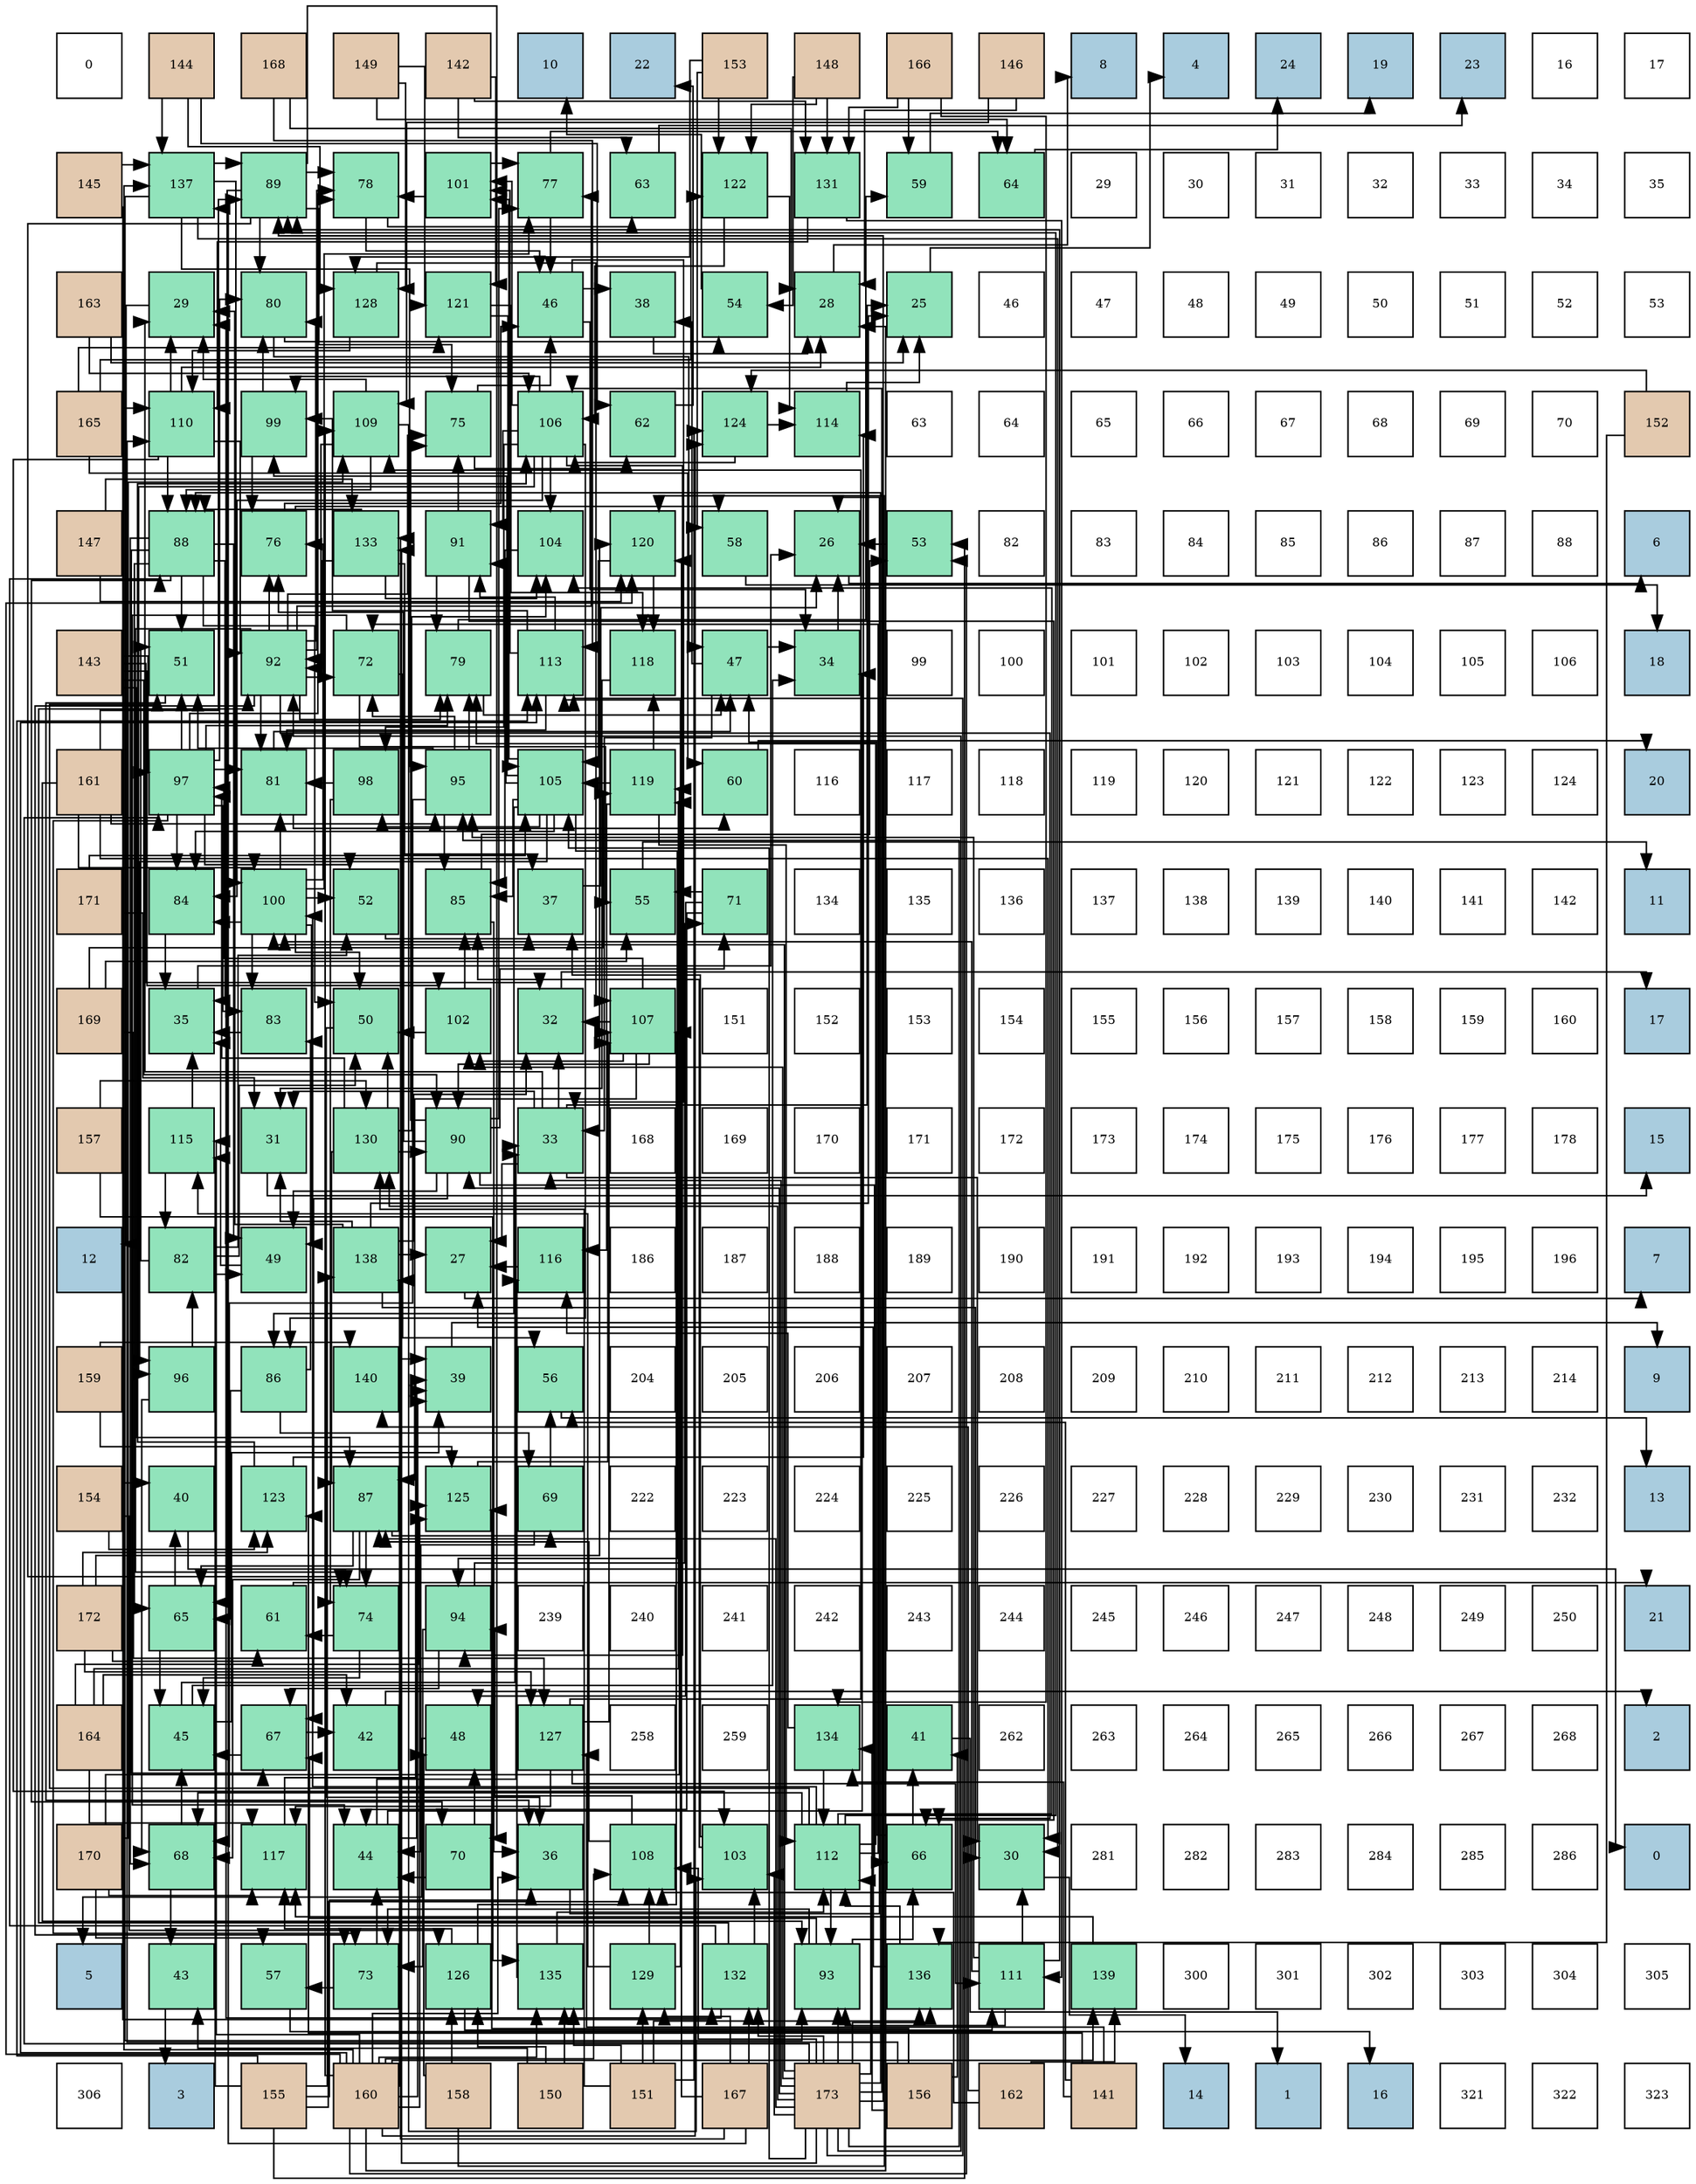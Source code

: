 digraph layout{
 rankdir=TB;
 splines=ortho;
 node [style=filled shape=square fixedsize=true width=0.6];
0[label="0", fontsize=8, fillcolor="#ffffff"];
1[label="144", fontsize=8, fillcolor="#e3c9af"];
2[label="168", fontsize=8, fillcolor="#e3c9af"];
3[label="149", fontsize=8, fillcolor="#e3c9af"];
4[label="142", fontsize=8, fillcolor="#e3c9af"];
5[label="10", fontsize=8, fillcolor="#a9ccde"];
6[label="22", fontsize=8, fillcolor="#a9ccde"];
7[label="153", fontsize=8, fillcolor="#e3c9af"];
8[label="148", fontsize=8, fillcolor="#e3c9af"];
9[label="166", fontsize=8, fillcolor="#e3c9af"];
10[label="146", fontsize=8, fillcolor="#e3c9af"];
11[label="8", fontsize=8, fillcolor="#a9ccde"];
12[label="4", fontsize=8, fillcolor="#a9ccde"];
13[label="24", fontsize=8, fillcolor="#a9ccde"];
14[label="19", fontsize=8, fillcolor="#a9ccde"];
15[label="23", fontsize=8, fillcolor="#a9ccde"];
16[label="16", fontsize=8, fillcolor="#ffffff"];
17[label="17", fontsize=8, fillcolor="#ffffff"];
18[label="145", fontsize=8, fillcolor="#e3c9af"];
19[label="137", fontsize=8, fillcolor="#91e3bb"];
20[label="89", fontsize=8, fillcolor="#91e3bb"];
21[label="78", fontsize=8, fillcolor="#91e3bb"];
22[label="101", fontsize=8, fillcolor="#91e3bb"];
23[label="77", fontsize=8, fillcolor="#91e3bb"];
24[label="63", fontsize=8, fillcolor="#91e3bb"];
25[label="122", fontsize=8, fillcolor="#91e3bb"];
26[label="131", fontsize=8, fillcolor="#91e3bb"];
27[label="59", fontsize=8, fillcolor="#91e3bb"];
28[label="64", fontsize=8, fillcolor="#91e3bb"];
29[label="29", fontsize=8, fillcolor="#ffffff"];
30[label="30", fontsize=8, fillcolor="#ffffff"];
31[label="31", fontsize=8, fillcolor="#ffffff"];
32[label="32", fontsize=8, fillcolor="#ffffff"];
33[label="33", fontsize=8, fillcolor="#ffffff"];
34[label="34", fontsize=8, fillcolor="#ffffff"];
35[label="35", fontsize=8, fillcolor="#ffffff"];
36[label="163", fontsize=8, fillcolor="#e3c9af"];
37[label="29", fontsize=8, fillcolor="#91e3bb"];
38[label="80", fontsize=8, fillcolor="#91e3bb"];
39[label="128", fontsize=8, fillcolor="#91e3bb"];
40[label="121", fontsize=8, fillcolor="#91e3bb"];
41[label="46", fontsize=8, fillcolor="#91e3bb"];
42[label="38", fontsize=8, fillcolor="#91e3bb"];
43[label="54", fontsize=8, fillcolor="#91e3bb"];
44[label="28", fontsize=8, fillcolor="#91e3bb"];
45[label="25", fontsize=8, fillcolor="#91e3bb"];
46[label="46", fontsize=8, fillcolor="#ffffff"];
47[label="47", fontsize=8, fillcolor="#ffffff"];
48[label="48", fontsize=8, fillcolor="#ffffff"];
49[label="49", fontsize=8, fillcolor="#ffffff"];
50[label="50", fontsize=8, fillcolor="#ffffff"];
51[label="51", fontsize=8, fillcolor="#ffffff"];
52[label="52", fontsize=8, fillcolor="#ffffff"];
53[label="53", fontsize=8, fillcolor="#ffffff"];
54[label="165", fontsize=8, fillcolor="#e3c9af"];
55[label="110", fontsize=8, fillcolor="#91e3bb"];
56[label="99", fontsize=8, fillcolor="#91e3bb"];
57[label="109", fontsize=8, fillcolor="#91e3bb"];
58[label="75", fontsize=8, fillcolor="#91e3bb"];
59[label="106", fontsize=8, fillcolor="#91e3bb"];
60[label="62", fontsize=8, fillcolor="#91e3bb"];
61[label="124", fontsize=8, fillcolor="#91e3bb"];
62[label="114", fontsize=8, fillcolor="#91e3bb"];
63[label="63", fontsize=8, fillcolor="#ffffff"];
64[label="64", fontsize=8, fillcolor="#ffffff"];
65[label="65", fontsize=8, fillcolor="#ffffff"];
66[label="66", fontsize=8, fillcolor="#ffffff"];
67[label="67", fontsize=8, fillcolor="#ffffff"];
68[label="68", fontsize=8, fillcolor="#ffffff"];
69[label="69", fontsize=8, fillcolor="#ffffff"];
70[label="70", fontsize=8, fillcolor="#ffffff"];
71[label="152", fontsize=8, fillcolor="#e3c9af"];
72[label="147", fontsize=8, fillcolor="#e3c9af"];
73[label="88", fontsize=8, fillcolor="#91e3bb"];
74[label="76", fontsize=8, fillcolor="#91e3bb"];
75[label="133", fontsize=8, fillcolor="#91e3bb"];
76[label="91", fontsize=8, fillcolor="#91e3bb"];
77[label="104", fontsize=8, fillcolor="#91e3bb"];
78[label="120", fontsize=8, fillcolor="#91e3bb"];
79[label="58", fontsize=8, fillcolor="#91e3bb"];
80[label="26", fontsize=8, fillcolor="#91e3bb"];
81[label="53", fontsize=8, fillcolor="#91e3bb"];
82[label="82", fontsize=8, fillcolor="#ffffff"];
83[label="83", fontsize=8, fillcolor="#ffffff"];
84[label="84", fontsize=8, fillcolor="#ffffff"];
85[label="85", fontsize=8, fillcolor="#ffffff"];
86[label="86", fontsize=8, fillcolor="#ffffff"];
87[label="87", fontsize=8, fillcolor="#ffffff"];
88[label="88", fontsize=8, fillcolor="#ffffff"];
89[label="6", fontsize=8, fillcolor="#a9ccde"];
90[label="143", fontsize=8, fillcolor="#e3c9af"];
91[label="51", fontsize=8, fillcolor="#91e3bb"];
92[label="92", fontsize=8, fillcolor="#91e3bb"];
93[label="72", fontsize=8, fillcolor="#91e3bb"];
94[label="79", fontsize=8, fillcolor="#91e3bb"];
95[label="113", fontsize=8, fillcolor="#91e3bb"];
96[label="118", fontsize=8, fillcolor="#91e3bb"];
97[label="47", fontsize=8, fillcolor="#91e3bb"];
98[label="34", fontsize=8, fillcolor="#91e3bb"];
99[label="99", fontsize=8, fillcolor="#ffffff"];
100[label="100", fontsize=8, fillcolor="#ffffff"];
101[label="101", fontsize=8, fillcolor="#ffffff"];
102[label="102", fontsize=8, fillcolor="#ffffff"];
103[label="103", fontsize=8, fillcolor="#ffffff"];
104[label="104", fontsize=8, fillcolor="#ffffff"];
105[label="105", fontsize=8, fillcolor="#ffffff"];
106[label="106", fontsize=8, fillcolor="#ffffff"];
107[label="18", fontsize=8, fillcolor="#a9ccde"];
108[label="161", fontsize=8, fillcolor="#e3c9af"];
109[label="97", fontsize=8, fillcolor="#91e3bb"];
110[label="81", fontsize=8, fillcolor="#91e3bb"];
111[label="98", fontsize=8, fillcolor="#91e3bb"];
112[label="95", fontsize=8, fillcolor="#91e3bb"];
113[label="105", fontsize=8, fillcolor="#91e3bb"];
114[label="119", fontsize=8, fillcolor="#91e3bb"];
115[label="60", fontsize=8, fillcolor="#91e3bb"];
116[label="116", fontsize=8, fillcolor="#ffffff"];
117[label="117", fontsize=8, fillcolor="#ffffff"];
118[label="118", fontsize=8, fillcolor="#ffffff"];
119[label="119", fontsize=8, fillcolor="#ffffff"];
120[label="120", fontsize=8, fillcolor="#ffffff"];
121[label="121", fontsize=8, fillcolor="#ffffff"];
122[label="122", fontsize=8, fillcolor="#ffffff"];
123[label="123", fontsize=8, fillcolor="#ffffff"];
124[label="124", fontsize=8, fillcolor="#ffffff"];
125[label="20", fontsize=8, fillcolor="#a9ccde"];
126[label="171", fontsize=8, fillcolor="#e3c9af"];
127[label="84", fontsize=8, fillcolor="#91e3bb"];
128[label="100", fontsize=8, fillcolor="#91e3bb"];
129[label="52", fontsize=8, fillcolor="#91e3bb"];
130[label="85", fontsize=8, fillcolor="#91e3bb"];
131[label="37", fontsize=8, fillcolor="#91e3bb"];
132[label="55", fontsize=8, fillcolor="#91e3bb"];
133[label="71", fontsize=8, fillcolor="#91e3bb"];
134[label="134", fontsize=8, fillcolor="#ffffff"];
135[label="135", fontsize=8, fillcolor="#ffffff"];
136[label="136", fontsize=8, fillcolor="#ffffff"];
137[label="137", fontsize=8, fillcolor="#ffffff"];
138[label="138", fontsize=8, fillcolor="#ffffff"];
139[label="139", fontsize=8, fillcolor="#ffffff"];
140[label="140", fontsize=8, fillcolor="#ffffff"];
141[label="141", fontsize=8, fillcolor="#ffffff"];
142[label="142", fontsize=8, fillcolor="#ffffff"];
143[label="11", fontsize=8, fillcolor="#a9ccde"];
144[label="169", fontsize=8, fillcolor="#e3c9af"];
145[label="35", fontsize=8, fillcolor="#91e3bb"];
146[label="83", fontsize=8, fillcolor="#91e3bb"];
147[label="50", fontsize=8, fillcolor="#91e3bb"];
148[label="102", fontsize=8, fillcolor="#91e3bb"];
149[label="32", fontsize=8, fillcolor="#91e3bb"];
150[label="107", fontsize=8, fillcolor="#91e3bb"];
151[label="151", fontsize=8, fillcolor="#ffffff"];
152[label="152", fontsize=8, fillcolor="#ffffff"];
153[label="153", fontsize=8, fillcolor="#ffffff"];
154[label="154", fontsize=8, fillcolor="#ffffff"];
155[label="155", fontsize=8, fillcolor="#ffffff"];
156[label="156", fontsize=8, fillcolor="#ffffff"];
157[label="157", fontsize=8, fillcolor="#ffffff"];
158[label="158", fontsize=8, fillcolor="#ffffff"];
159[label="159", fontsize=8, fillcolor="#ffffff"];
160[label="160", fontsize=8, fillcolor="#ffffff"];
161[label="17", fontsize=8, fillcolor="#a9ccde"];
162[label="157", fontsize=8, fillcolor="#e3c9af"];
163[label="115", fontsize=8, fillcolor="#91e3bb"];
164[label="31", fontsize=8, fillcolor="#91e3bb"];
165[label="130", fontsize=8, fillcolor="#91e3bb"];
166[label="90", fontsize=8, fillcolor="#91e3bb"];
167[label="33", fontsize=8, fillcolor="#91e3bb"];
168[label="168", fontsize=8, fillcolor="#ffffff"];
169[label="169", fontsize=8, fillcolor="#ffffff"];
170[label="170", fontsize=8, fillcolor="#ffffff"];
171[label="171", fontsize=8, fillcolor="#ffffff"];
172[label="172", fontsize=8, fillcolor="#ffffff"];
173[label="173", fontsize=8, fillcolor="#ffffff"];
174[label="174", fontsize=8, fillcolor="#ffffff"];
175[label="175", fontsize=8, fillcolor="#ffffff"];
176[label="176", fontsize=8, fillcolor="#ffffff"];
177[label="177", fontsize=8, fillcolor="#ffffff"];
178[label="178", fontsize=8, fillcolor="#ffffff"];
179[label="15", fontsize=8, fillcolor="#a9ccde"];
180[label="12", fontsize=8, fillcolor="#a9ccde"];
181[label="82", fontsize=8, fillcolor="#91e3bb"];
182[label="49", fontsize=8, fillcolor="#91e3bb"];
183[label="138", fontsize=8, fillcolor="#91e3bb"];
184[label="27", fontsize=8, fillcolor="#91e3bb"];
185[label="116", fontsize=8, fillcolor="#91e3bb"];
186[label="186", fontsize=8, fillcolor="#ffffff"];
187[label="187", fontsize=8, fillcolor="#ffffff"];
188[label="188", fontsize=8, fillcolor="#ffffff"];
189[label="189", fontsize=8, fillcolor="#ffffff"];
190[label="190", fontsize=8, fillcolor="#ffffff"];
191[label="191", fontsize=8, fillcolor="#ffffff"];
192[label="192", fontsize=8, fillcolor="#ffffff"];
193[label="193", fontsize=8, fillcolor="#ffffff"];
194[label="194", fontsize=8, fillcolor="#ffffff"];
195[label="195", fontsize=8, fillcolor="#ffffff"];
196[label="196", fontsize=8, fillcolor="#ffffff"];
197[label="7", fontsize=8, fillcolor="#a9ccde"];
198[label="159", fontsize=8, fillcolor="#e3c9af"];
199[label="96", fontsize=8, fillcolor="#91e3bb"];
200[label="86", fontsize=8, fillcolor="#91e3bb"];
201[label="140", fontsize=8, fillcolor="#91e3bb"];
202[label="39", fontsize=8, fillcolor="#91e3bb"];
203[label="56", fontsize=8, fillcolor="#91e3bb"];
204[label="204", fontsize=8, fillcolor="#ffffff"];
205[label="205", fontsize=8, fillcolor="#ffffff"];
206[label="206", fontsize=8, fillcolor="#ffffff"];
207[label="207", fontsize=8, fillcolor="#ffffff"];
208[label="208", fontsize=8, fillcolor="#ffffff"];
209[label="209", fontsize=8, fillcolor="#ffffff"];
210[label="210", fontsize=8, fillcolor="#ffffff"];
211[label="211", fontsize=8, fillcolor="#ffffff"];
212[label="212", fontsize=8, fillcolor="#ffffff"];
213[label="213", fontsize=8, fillcolor="#ffffff"];
214[label="214", fontsize=8, fillcolor="#ffffff"];
215[label="9", fontsize=8, fillcolor="#a9ccde"];
216[label="154", fontsize=8, fillcolor="#e3c9af"];
217[label="40", fontsize=8, fillcolor="#91e3bb"];
218[label="123", fontsize=8, fillcolor="#91e3bb"];
219[label="87", fontsize=8, fillcolor="#91e3bb"];
220[label="125", fontsize=8, fillcolor="#91e3bb"];
221[label="69", fontsize=8, fillcolor="#91e3bb"];
222[label="222", fontsize=8, fillcolor="#ffffff"];
223[label="223", fontsize=8, fillcolor="#ffffff"];
224[label="224", fontsize=8, fillcolor="#ffffff"];
225[label="225", fontsize=8, fillcolor="#ffffff"];
226[label="226", fontsize=8, fillcolor="#ffffff"];
227[label="227", fontsize=8, fillcolor="#ffffff"];
228[label="228", fontsize=8, fillcolor="#ffffff"];
229[label="229", fontsize=8, fillcolor="#ffffff"];
230[label="230", fontsize=8, fillcolor="#ffffff"];
231[label="231", fontsize=8, fillcolor="#ffffff"];
232[label="232", fontsize=8, fillcolor="#ffffff"];
233[label="13", fontsize=8, fillcolor="#a9ccde"];
234[label="172", fontsize=8, fillcolor="#e3c9af"];
235[label="65", fontsize=8, fillcolor="#91e3bb"];
236[label="61", fontsize=8, fillcolor="#91e3bb"];
237[label="74", fontsize=8, fillcolor="#91e3bb"];
238[label="94", fontsize=8, fillcolor="#91e3bb"];
239[label="239", fontsize=8, fillcolor="#ffffff"];
240[label="240", fontsize=8, fillcolor="#ffffff"];
241[label="241", fontsize=8, fillcolor="#ffffff"];
242[label="242", fontsize=8, fillcolor="#ffffff"];
243[label="243", fontsize=8, fillcolor="#ffffff"];
244[label="244", fontsize=8, fillcolor="#ffffff"];
245[label="245", fontsize=8, fillcolor="#ffffff"];
246[label="246", fontsize=8, fillcolor="#ffffff"];
247[label="247", fontsize=8, fillcolor="#ffffff"];
248[label="248", fontsize=8, fillcolor="#ffffff"];
249[label="249", fontsize=8, fillcolor="#ffffff"];
250[label="250", fontsize=8, fillcolor="#ffffff"];
251[label="21", fontsize=8, fillcolor="#a9ccde"];
252[label="164", fontsize=8, fillcolor="#e3c9af"];
253[label="45", fontsize=8, fillcolor="#91e3bb"];
254[label="67", fontsize=8, fillcolor="#91e3bb"];
255[label="42", fontsize=8, fillcolor="#91e3bb"];
256[label="48", fontsize=8, fillcolor="#91e3bb"];
257[label="127", fontsize=8, fillcolor="#91e3bb"];
258[label="258", fontsize=8, fillcolor="#ffffff"];
259[label="259", fontsize=8, fillcolor="#ffffff"];
260[label="134", fontsize=8, fillcolor="#91e3bb"];
261[label="41", fontsize=8, fillcolor="#91e3bb"];
262[label="262", fontsize=8, fillcolor="#ffffff"];
263[label="263", fontsize=8, fillcolor="#ffffff"];
264[label="264", fontsize=8, fillcolor="#ffffff"];
265[label="265", fontsize=8, fillcolor="#ffffff"];
266[label="266", fontsize=8, fillcolor="#ffffff"];
267[label="267", fontsize=8, fillcolor="#ffffff"];
268[label="268", fontsize=8, fillcolor="#ffffff"];
269[label="2", fontsize=8, fillcolor="#a9ccde"];
270[label="170", fontsize=8, fillcolor="#e3c9af"];
271[label="68", fontsize=8, fillcolor="#91e3bb"];
272[label="117", fontsize=8, fillcolor="#91e3bb"];
273[label="44", fontsize=8, fillcolor="#91e3bb"];
274[label="70", fontsize=8, fillcolor="#91e3bb"];
275[label="36", fontsize=8, fillcolor="#91e3bb"];
276[label="108", fontsize=8, fillcolor="#91e3bb"];
277[label="103", fontsize=8, fillcolor="#91e3bb"];
278[label="112", fontsize=8, fillcolor="#91e3bb"];
279[label="66", fontsize=8, fillcolor="#91e3bb"];
280[label="30", fontsize=8, fillcolor="#91e3bb"];
281[label="281", fontsize=8, fillcolor="#ffffff"];
282[label="282", fontsize=8, fillcolor="#ffffff"];
283[label="283", fontsize=8, fillcolor="#ffffff"];
284[label="284", fontsize=8, fillcolor="#ffffff"];
285[label="285", fontsize=8, fillcolor="#ffffff"];
286[label="286", fontsize=8, fillcolor="#ffffff"];
287[label="0", fontsize=8, fillcolor="#a9ccde"];
288[label="5", fontsize=8, fillcolor="#a9ccde"];
289[label="43", fontsize=8, fillcolor="#91e3bb"];
290[label="57", fontsize=8, fillcolor="#91e3bb"];
291[label="73", fontsize=8, fillcolor="#91e3bb"];
292[label="126", fontsize=8, fillcolor="#91e3bb"];
293[label="135", fontsize=8, fillcolor="#91e3bb"];
294[label="129", fontsize=8, fillcolor="#91e3bb"];
295[label="132", fontsize=8, fillcolor="#91e3bb"];
296[label="93", fontsize=8, fillcolor="#91e3bb"];
297[label="136", fontsize=8, fillcolor="#91e3bb"];
298[label="111", fontsize=8, fillcolor="#91e3bb"];
299[label="139", fontsize=8, fillcolor="#91e3bb"];
300[label="300", fontsize=8, fillcolor="#ffffff"];
301[label="301", fontsize=8, fillcolor="#ffffff"];
302[label="302", fontsize=8, fillcolor="#ffffff"];
303[label="303", fontsize=8, fillcolor="#ffffff"];
304[label="304", fontsize=8, fillcolor="#ffffff"];
305[label="305", fontsize=8, fillcolor="#ffffff"];
306[label="306", fontsize=8, fillcolor="#ffffff"];
307[label="3", fontsize=8, fillcolor="#a9ccde"];
308[label="155", fontsize=8, fillcolor="#e3c9af"];
309[label="160", fontsize=8, fillcolor="#e3c9af"];
310[label="158", fontsize=8, fillcolor="#e3c9af"];
311[label="150", fontsize=8, fillcolor="#e3c9af"];
312[label="151", fontsize=8, fillcolor="#e3c9af"];
313[label="167", fontsize=8, fillcolor="#e3c9af"];
314[label="173", fontsize=8, fillcolor="#e3c9af"];
315[label="156", fontsize=8, fillcolor="#e3c9af"];
316[label="162", fontsize=8, fillcolor="#e3c9af"];
317[label="141", fontsize=8, fillcolor="#e3c9af"];
318[label="14", fontsize=8, fillcolor="#a9ccde"];
319[label="1", fontsize=8, fillcolor="#a9ccde"];
320[label="16", fontsize=8, fillcolor="#a9ccde"];
321[label="321", fontsize=8, fillcolor="#ffffff"];
322[label="322", fontsize=8, fillcolor="#ffffff"];
323[label="323", fontsize=8, fillcolor="#ffffff"];
edge [constraint=false, style=vis];45 -> 12;
80 -> 89;
184 -> 197;
44 -> 11;
37 -> 180;
280 -> 318;
164 -> 179;
149 -> 161;
167 -> 45;
167 -> 184;
167 -> 37;
167 -> 280;
167 -> 164;
167 -> 149;
98 -> 80;
145 -> 80;
275 -> 80;
131 -> 80;
42 -> 44;
202 -> 215;
217 -> 287;
261 -> 319;
255 -> 269;
289 -> 307;
273 -> 167;
273 -> 98;
273 -> 202;
253 -> 167;
253 -> 98;
253 -> 202;
41 -> 167;
41 -> 98;
41 -> 42;
97 -> 167;
97 -> 98;
97 -> 42;
256 -> 288;
182 -> 145;
147 -> 275;
91 -> 275;
129 -> 131;
81 -> 80;
43 -> 5;
132 -> 143;
203 -> 233;
290 -> 320;
79 -> 107;
27 -> 14;
115 -> 125;
236 -> 251;
60 -> 6;
24 -> 15;
28 -> 13;
235 -> 217;
235 -> 253;
279 -> 261;
279 -> 97;
254 -> 255;
254 -> 253;
271 -> 289;
271 -> 253;
221 -> 273;
221 -> 203;
274 -> 273;
274 -> 256;
133 -> 273;
133 -> 256;
133 -> 132;
93 -> 273;
93 -> 132;
93 -> 203;
291 -> 273;
291 -> 290;
237 -> 253;
237 -> 236;
58 -> 41;
58 -> 60;
74 -> 41;
74 -> 79;
23 -> 41;
23 -> 28;
21 -> 41;
21 -> 24;
94 -> 97;
94 -> 27;
38 -> 97;
38 -> 43;
110 -> 97;
110 -> 115;
181 -> 182;
181 -> 147;
181 -> 91;
181 -> 129;
146 -> 145;
127 -> 145;
130 -> 275;
130 -> 81;
200 -> 235;
200 -> 221;
200 -> 146;
219 -> 235;
219 -> 271;
219 -> 221;
219 -> 237;
73 -> 145;
73 -> 182;
73 -> 147;
73 -> 91;
73 -> 235;
73 -> 254;
73 -> 271;
73 -> 274;
20 -> 235;
20 -> 274;
20 -> 237;
20 -> 58;
20 -> 21;
20 -> 38;
166 -> 182;
166 -> 279;
166 -> 254;
166 -> 133;
166 -> 58;
166 -> 74;
166 -> 23;
76 -> 279;
76 -> 58;
76 -> 94;
92 -> 279;
92 -> 93;
92 -> 291;
92 -> 237;
92 -> 58;
92 -> 74;
92 -> 23;
92 -> 21;
92 -> 94;
92 -> 38;
92 -> 110;
296 -> 279;
296 -> 254;
296 -> 291;
238 -> 254;
238 -> 133;
238 -> 291;
112 -> 91;
112 -> 271;
112 -> 93;
112 -> 94;
112 -> 130;
199 -> 271;
199 -> 181;
109 -> 91;
109 -> 129;
109 -> 291;
109 -> 21;
109 -> 94;
109 -> 38;
109 -> 110;
109 -> 146;
109 -> 127;
111 -> 237;
111 -> 110;
56 -> 74;
56 -> 38;
128 -> 182;
128 -> 147;
128 -> 129;
128 -> 74;
128 -> 23;
128 -> 110;
128 -> 146;
128 -> 127;
22 -> 23;
22 -> 21;
148 -> 147;
148 -> 130;
277 -> 131;
277 -> 130;
77 -> 130;
113 -> 127;
113 -> 130;
113 -> 200;
113 -> 76;
113 -> 238;
113 -> 199;
113 -> 111;
113 -> 56;
113 -> 22;
59 -> 127;
59 -> 200;
59 -> 76;
59 -> 238;
59 -> 199;
59 -> 111;
59 -> 56;
59 -> 22;
59 -> 77;
150 -> 149;
150 -> 219;
150 -> 166;
150 -> 109;
150 -> 148;
276 -> 219;
276 -> 238;
57 -> 37;
57 -> 73;
57 -> 92;
57 -> 277;
55 -> 44;
55 -> 37;
55 -> 73;
55 -> 92;
55 -> 277;
298 -> 280;
298 -> 20;
298 -> 296;
298 -> 112;
298 -> 128;
278 -> 91;
278 -> 271;
278 -> 93;
278 -> 94;
278 -> 20;
278 -> 296;
278 -> 128;
278 -> 77;
95 -> 110;
95 -> 76;
95 -> 56;
95 -> 22;
62 -> 45;
163 -> 145;
163 -> 181;
185 -> 184;
272 -> 202;
96 -> 164;
114 -> 113;
114 -> 278;
114 -> 185;
114 -> 96;
78 -> 113;
78 -> 96;
40 -> 113;
40 -> 96;
25 -> 59;
25 -> 62;
218 -> 59;
218 -> 62;
61 -> 59;
61 -> 62;
220 -> 150;
292 -> 150;
292 -> 298;
292 -> 272;
257 -> 150;
257 -> 57;
257 -> 298;
257 -> 272;
39 -> 150;
39 -> 55;
294 -> 276;
294 -> 95;
294 -> 163;
165 -> 147;
165 -> 219;
165 -> 166;
165 -> 109;
165 -> 77;
26 -> 55;
26 -> 298;
295 -> 37;
295 -> 73;
295 -> 92;
295 -> 277;
75 -> 131;
75 -> 73;
75 -> 92;
75 -> 77;
260 -> 278;
260 -> 185;
293 -> 278;
293 -> 185;
297 -> 184;
297 -> 278;
19 -> 280;
19 -> 20;
19 -> 296;
19 -> 112;
19 -> 128;
183 -> 45;
183 -> 184;
183 -> 37;
183 -> 280;
183 -> 164;
183 -> 149;
299 -> 272;
201 -> 202;
317 -> 203;
317 -> 218;
317 -> 257;
317 -> 260;
4 -> 24;
4 -> 40;
4 -> 26;
90 -> 149;
90 -> 219;
90 -> 166;
90 -> 109;
90 -> 148;
1 -> 60;
1 -> 39;
1 -> 19;
18 -> 295;
18 -> 19;
10 -> 44;
10 -> 57;
72 -> 78;
72 -> 75;
8 -> 43;
8 -> 25;
8 -> 26;
3 -> 28;
3 -> 40;
3 -> 39;
311 -> 289;
311 -> 292;
311 -> 293;
312 -> 61;
312 -> 294;
312 -> 165;
312 -> 293;
312 -> 297;
71 -> 61;
71 -> 297;
7 -> 79;
7 -> 25;
7 -> 39;
216 -> 217;
216 -> 218;
216 -> 292;
308 -> 275;
308 -> 81;
308 -> 276;
308 -> 95;
308 -> 163;
308 -> 183;
315 -> 261;
315 -> 55;
315 -> 220;
315 -> 260;
162 -> 165;
162 -> 293;
310 -> 256;
310 -> 78;
310 -> 292;
198 -> 220;
198 -> 201;
309 -> 44;
309 -> 275;
309 -> 202;
309 -> 81;
309 -> 276;
309 -> 57;
309 -> 95;
309 -> 163;
309 -> 78;
309 -> 61;
309 -> 220;
309 -> 293;
309 -> 19;
309 -> 183;
309 -> 299;
108 -> 280;
108 -> 20;
108 -> 296;
108 -> 112;
108 -> 128;
316 -> 276;
316 -> 299;
316 -> 201;
36 -> 45;
36 -> 59;
252 -> 255;
252 -> 272;
252 -> 114;
252 -> 220;
54 -> 115;
54 -> 55;
54 -> 40;
54 -> 25;
9 -> 27;
9 -> 26;
9 -> 260;
313 -> 78;
313 -> 294;
313 -> 295;
313 -> 75;
313 -> 19;
2 -> 44;
2 -> 95;
144 -> 132;
144 -> 114;
144 -> 257;
270 -> 290;
270 -> 57;
270 -> 272;
270 -> 114;
126 -> 164;
126 -> 113;
234 -> 236;
234 -> 78;
234 -> 218;
234 -> 257;
314 -> 167;
314 -> 219;
314 -> 73;
314 -> 20;
314 -> 166;
314 -> 92;
314 -> 296;
314 -> 112;
314 -> 109;
314 -> 128;
314 -> 148;
314 -> 277;
314 -> 113;
314 -> 59;
314 -> 276;
314 -> 278;
314 -> 95;
314 -> 165;
314 -> 295;
314 -> 75;
314 -> 297;
edge [constraint=true, style=invis];
0 -> 18 -> 36 -> 54 -> 72 -> 90 -> 108 -> 126 -> 144 -> 162 -> 180 -> 198 -> 216 -> 234 -> 252 -> 270 -> 288 -> 306;
1 -> 19 -> 37 -> 55 -> 73 -> 91 -> 109 -> 127 -> 145 -> 163 -> 181 -> 199 -> 217 -> 235 -> 253 -> 271 -> 289 -> 307;
2 -> 20 -> 38 -> 56 -> 74 -> 92 -> 110 -> 128 -> 146 -> 164 -> 182 -> 200 -> 218 -> 236 -> 254 -> 272 -> 290 -> 308;
3 -> 21 -> 39 -> 57 -> 75 -> 93 -> 111 -> 129 -> 147 -> 165 -> 183 -> 201 -> 219 -> 237 -> 255 -> 273 -> 291 -> 309;
4 -> 22 -> 40 -> 58 -> 76 -> 94 -> 112 -> 130 -> 148 -> 166 -> 184 -> 202 -> 220 -> 238 -> 256 -> 274 -> 292 -> 310;
5 -> 23 -> 41 -> 59 -> 77 -> 95 -> 113 -> 131 -> 149 -> 167 -> 185 -> 203 -> 221 -> 239 -> 257 -> 275 -> 293 -> 311;
6 -> 24 -> 42 -> 60 -> 78 -> 96 -> 114 -> 132 -> 150 -> 168 -> 186 -> 204 -> 222 -> 240 -> 258 -> 276 -> 294 -> 312;
7 -> 25 -> 43 -> 61 -> 79 -> 97 -> 115 -> 133 -> 151 -> 169 -> 187 -> 205 -> 223 -> 241 -> 259 -> 277 -> 295 -> 313;
8 -> 26 -> 44 -> 62 -> 80 -> 98 -> 116 -> 134 -> 152 -> 170 -> 188 -> 206 -> 224 -> 242 -> 260 -> 278 -> 296 -> 314;
9 -> 27 -> 45 -> 63 -> 81 -> 99 -> 117 -> 135 -> 153 -> 171 -> 189 -> 207 -> 225 -> 243 -> 261 -> 279 -> 297 -> 315;
10 -> 28 -> 46 -> 64 -> 82 -> 100 -> 118 -> 136 -> 154 -> 172 -> 190 -> 208 -> 226 -> 244 -> 262 -> 280 -> 298 -> 316;
11 -> 29 -> 47 -> 65 -> 83 -> 101 -> 119 -> 137 -> 155 -> 173 -> 191 -> 209 -> 227 -> 245 -> 263 -> 281 -> 299 -> 317;
12 -> 30 -> 48 -> 66 -> 84 -> 102 -> 120 -> 138 -> 156 -> 174 -> 192 -> 210 -> 228 -> 246 -> 264 -> 282 -> 300 -> 318;
13 -> 31 -> 49 -> 67 -> 85 -> 103 -> 121 -> 139 -> 157 -> 175 -> 193 -> 211 -> 229 -> 247 -> 265 -> 283 -> 301 -> 319;
14 -> 32 -> 50 -> 68 -> 86 -> 104 -> 122 -> 140 -> 158 -> 176 -> 194 -> 212 -> 230 -> 248 -> 266 -> 284 -> 302 -> 320;
15 -> 33 -> 51 -> 69 -> 87 -> 105 -> 123 -> 141 -> 159 -> 177 -> 195 -> 213 -> 231 -> 249 -> 267 -> 285 -> 303 -> 321;
16 -> 34 -> 52 -> 70 -> 88 -> 106 -> 124 -> 142 -> 160 -> 178 -> 196 -> 214 -> 232 -> 250 -> 268 -> 286 -> 304 -> 322;
17 -> 35 -> 53 -> 71 -> 89 -> 107 -> 125 -> 143 -> 161 -> 179 -> 197 -> 215 -> 233 -> 251 -> 269 -> 287 -> 305 -> 323;
rank = same {0 -> 1 -> 2 -> 3 -> 4 -> 5 -> 6 -> 7 -> 8 -> 9 -> 10 -> 11 -> 12 -> 13 -> 14 -> 15 -> 16 -> 17};
rank = same {18 -> 19 -> 20 -> 21 -> 22 -> 23 -> 24 -> 25 -> 26 -> 27 -> 28 -> 29 -> 30 -> 31 -> 32 -> 33 -> 34 -> 35};
rank = same {36 -> 37 -> 38 -> 39 -> 40 -> 41 -> 42 -> 43 -> 44 -> 45 -> 46 -> 47 -> 48 -> 49 -> 50 -> 51 -> 52 -> 53};
rank = same {54 -> 55 -> 56 -> 57 -> 58 -> 59 -> 60 -> 61 -> 62 -> 63 -> 64 -> 65 -> 66 -> 67 -> 68 -> 69 -> 70 -> 71};
rank = same {72 -> 73 -> 74 -> 75 -> 76 -> 77 -> 78 -> 79 -> 80 -> 81 -> 82 -> 83 -> 84 -> 85 -> 86 -> 87 -> 88 -> 89};
rank = same {90 -> 91 -> 92 -> 93 -> 94 -> 95 -> 96 -> 97 -> 98 -> 99 -> 100 -> 101 -> 102 -> 103 -> 104 -> 105 -> 106 -> 107};
rank = same {108 -> 109 -> 110 -> 111 -> 112 -> 113 -> 114 -> 115 -> 116 -> 117 -> 118 -> 119 -> 120 -> 121 -> 122 -> 123 -> 124 -> 125};
rank = same {126 -> 127 -> 128 -> 129 -> 130 -> 131 -> 132 -> 133 -> 134 -> 135 -> 136 -> 137 -> 138 -> 139 -> 140 -> 141 -> 142 -> 143};
rank = same {144 -> 145 -> 146 -> 147 -> 148 -> 149 -> 150 -> 151 -> 152 -> 153 -> 154 -> 155 -> 156 -> 157 -> 158 -> 159 -> 160 -> 161};
rank = same {162 -> 163 -> 164 -> 165 -> 166 -> 167 -> 168 -> 169 -> 170 -> 171 -> 172 -> 173 -> 174 -> 175 -> 176 -> 177 -> 178 -> 179};
rank = same {180 -> 181 -> 182 -> 183 -> 184 -> 185 -> 186 -> 187 -> 188 -> 189 -> 190 -> 191 -> 192 -> 193 -> 194 -> 195 -> 196 -> 197};
rank = same {198 -> 199 -> 200 -> 201 -> 202 -> 203 -> 204 -> 205 -> 206 -> 207 -> 208 -> 209 -> 210 -> 211 -> 212 -> 213 -> 214 -> 215};
rank = same {216 -> 217 -> 218 -> 219 -> 220 -> 221 -> 222 -> 223 -> 224 -> 225 -> 226 -> 227 -> 228 -> 229 -> 230 -> 231 -> 232 -> 233};
rank = same {234 -> 235 -> 236 -> 237 -> 238 -> 239 -> 240 -> 241 -> 242 -> 243 -> 244 -> 245 -> 246 -> 247 -> 248 -> 249 -> 250 -> 251};
rank = same {252 -> 253 -> 254 -> 255 -> 256 -> 257 -> 258 -> 259 -> 260 -> 261 -> 262 -> 263 -> 264 -> 265 -> 266 -> 267 -> 268 -> 269};
rank = same {270 -> 271 -> 272 -> 273 -> 274 -> 275 -> 276 -> 277 -> 278 -> 279 -> 280 -> 281 -> 282 -> 283 -> 284 -> 285 -> 286 -> 287};
rank = same {288 -> 289 -> 290 -> 291 -> 292 -> 293 -> 294 -> 295 -> 296 -> 297 -> 298 -> 299 -> 300 -> 301 -> 302 -> 303 -> 304 -> 305};
rank = same {306 -> 307 -> 308 -> 309 -> 310 -> 311 -> 312 -> 313 -> 314 -> 315 -> 316 -> 317 -> 318 -> 319 -> 320 -> 321 -> 322 -> 323};
}
